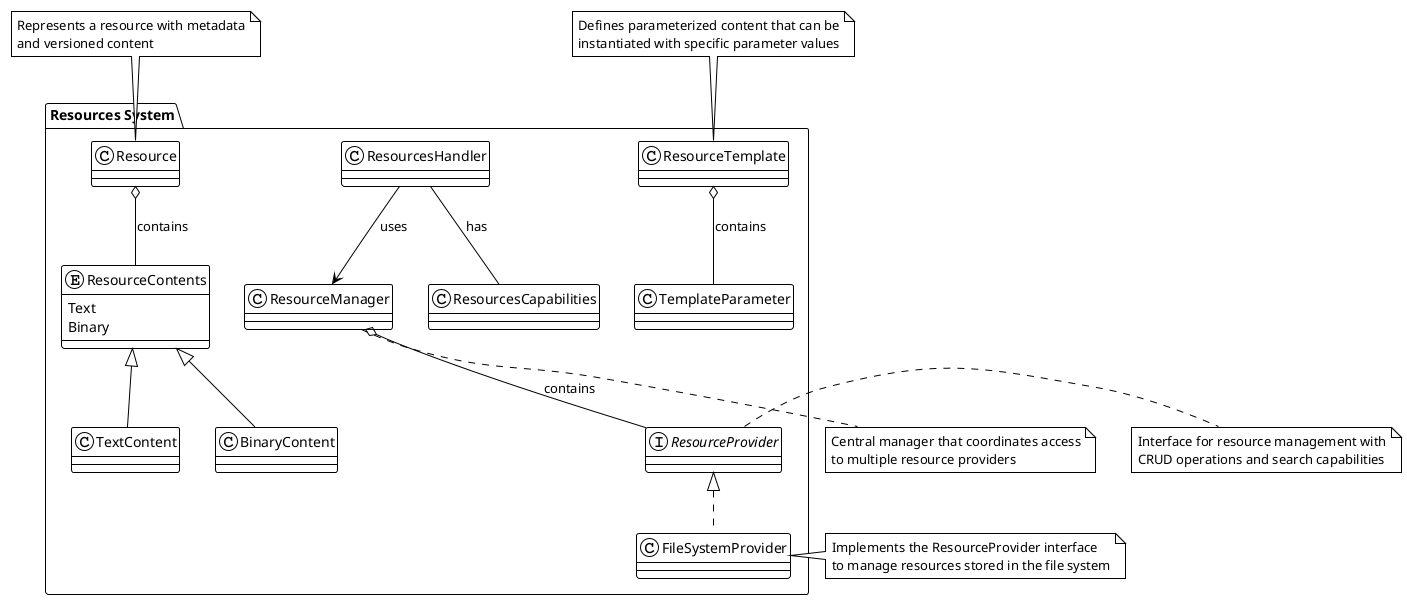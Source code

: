 @startuml
!theme plain

package "Resources System" {
    interface "ResourceProvider" as ProviderIface
    class "FileSystemProvider" as FSProvider
    class "Resource" as Resource
    class "ResourcesHandler" as Handler
    class "ResourcesCapabilities" as Capabilities
    
    class "ResourceManager" as Manager
    
    class "ResourceTemplate" as Template
    class "TemplateParameter" as TemplateParam
    
    enum "ResourceContents" as Contents {
        Text
        Binary
    }
    
    class "TextContent" as Text
    class "BinaryContent" as Binary
}

ProviderIface <|.. FSProvider
Handler --> Manager : uses
Manager o-- ProviderIface : contains
Resource o-- Contents : contains
Contents <|-- Text
Contents <|-- Binary
Template o-- TemplateParam : contains
Handler -- Capabilities : has

note right of FSProvider
  Implements the ResourceProvider interface
  to manage resources stored in the file system
endnote

note right of ProviderIface
  Interface for resource management with
  CRUD operations and search capabilities
endnote

note top of Resource
  Represents a resource with metadata
  and versioned content
endnote

note top of Template
  Defines parameterized content that can be
  instantiated with specific parameter values
endnote

note bottom of Manager
  Central manager that coordinates access
  to multiple resource providers
endnote

@enduml 